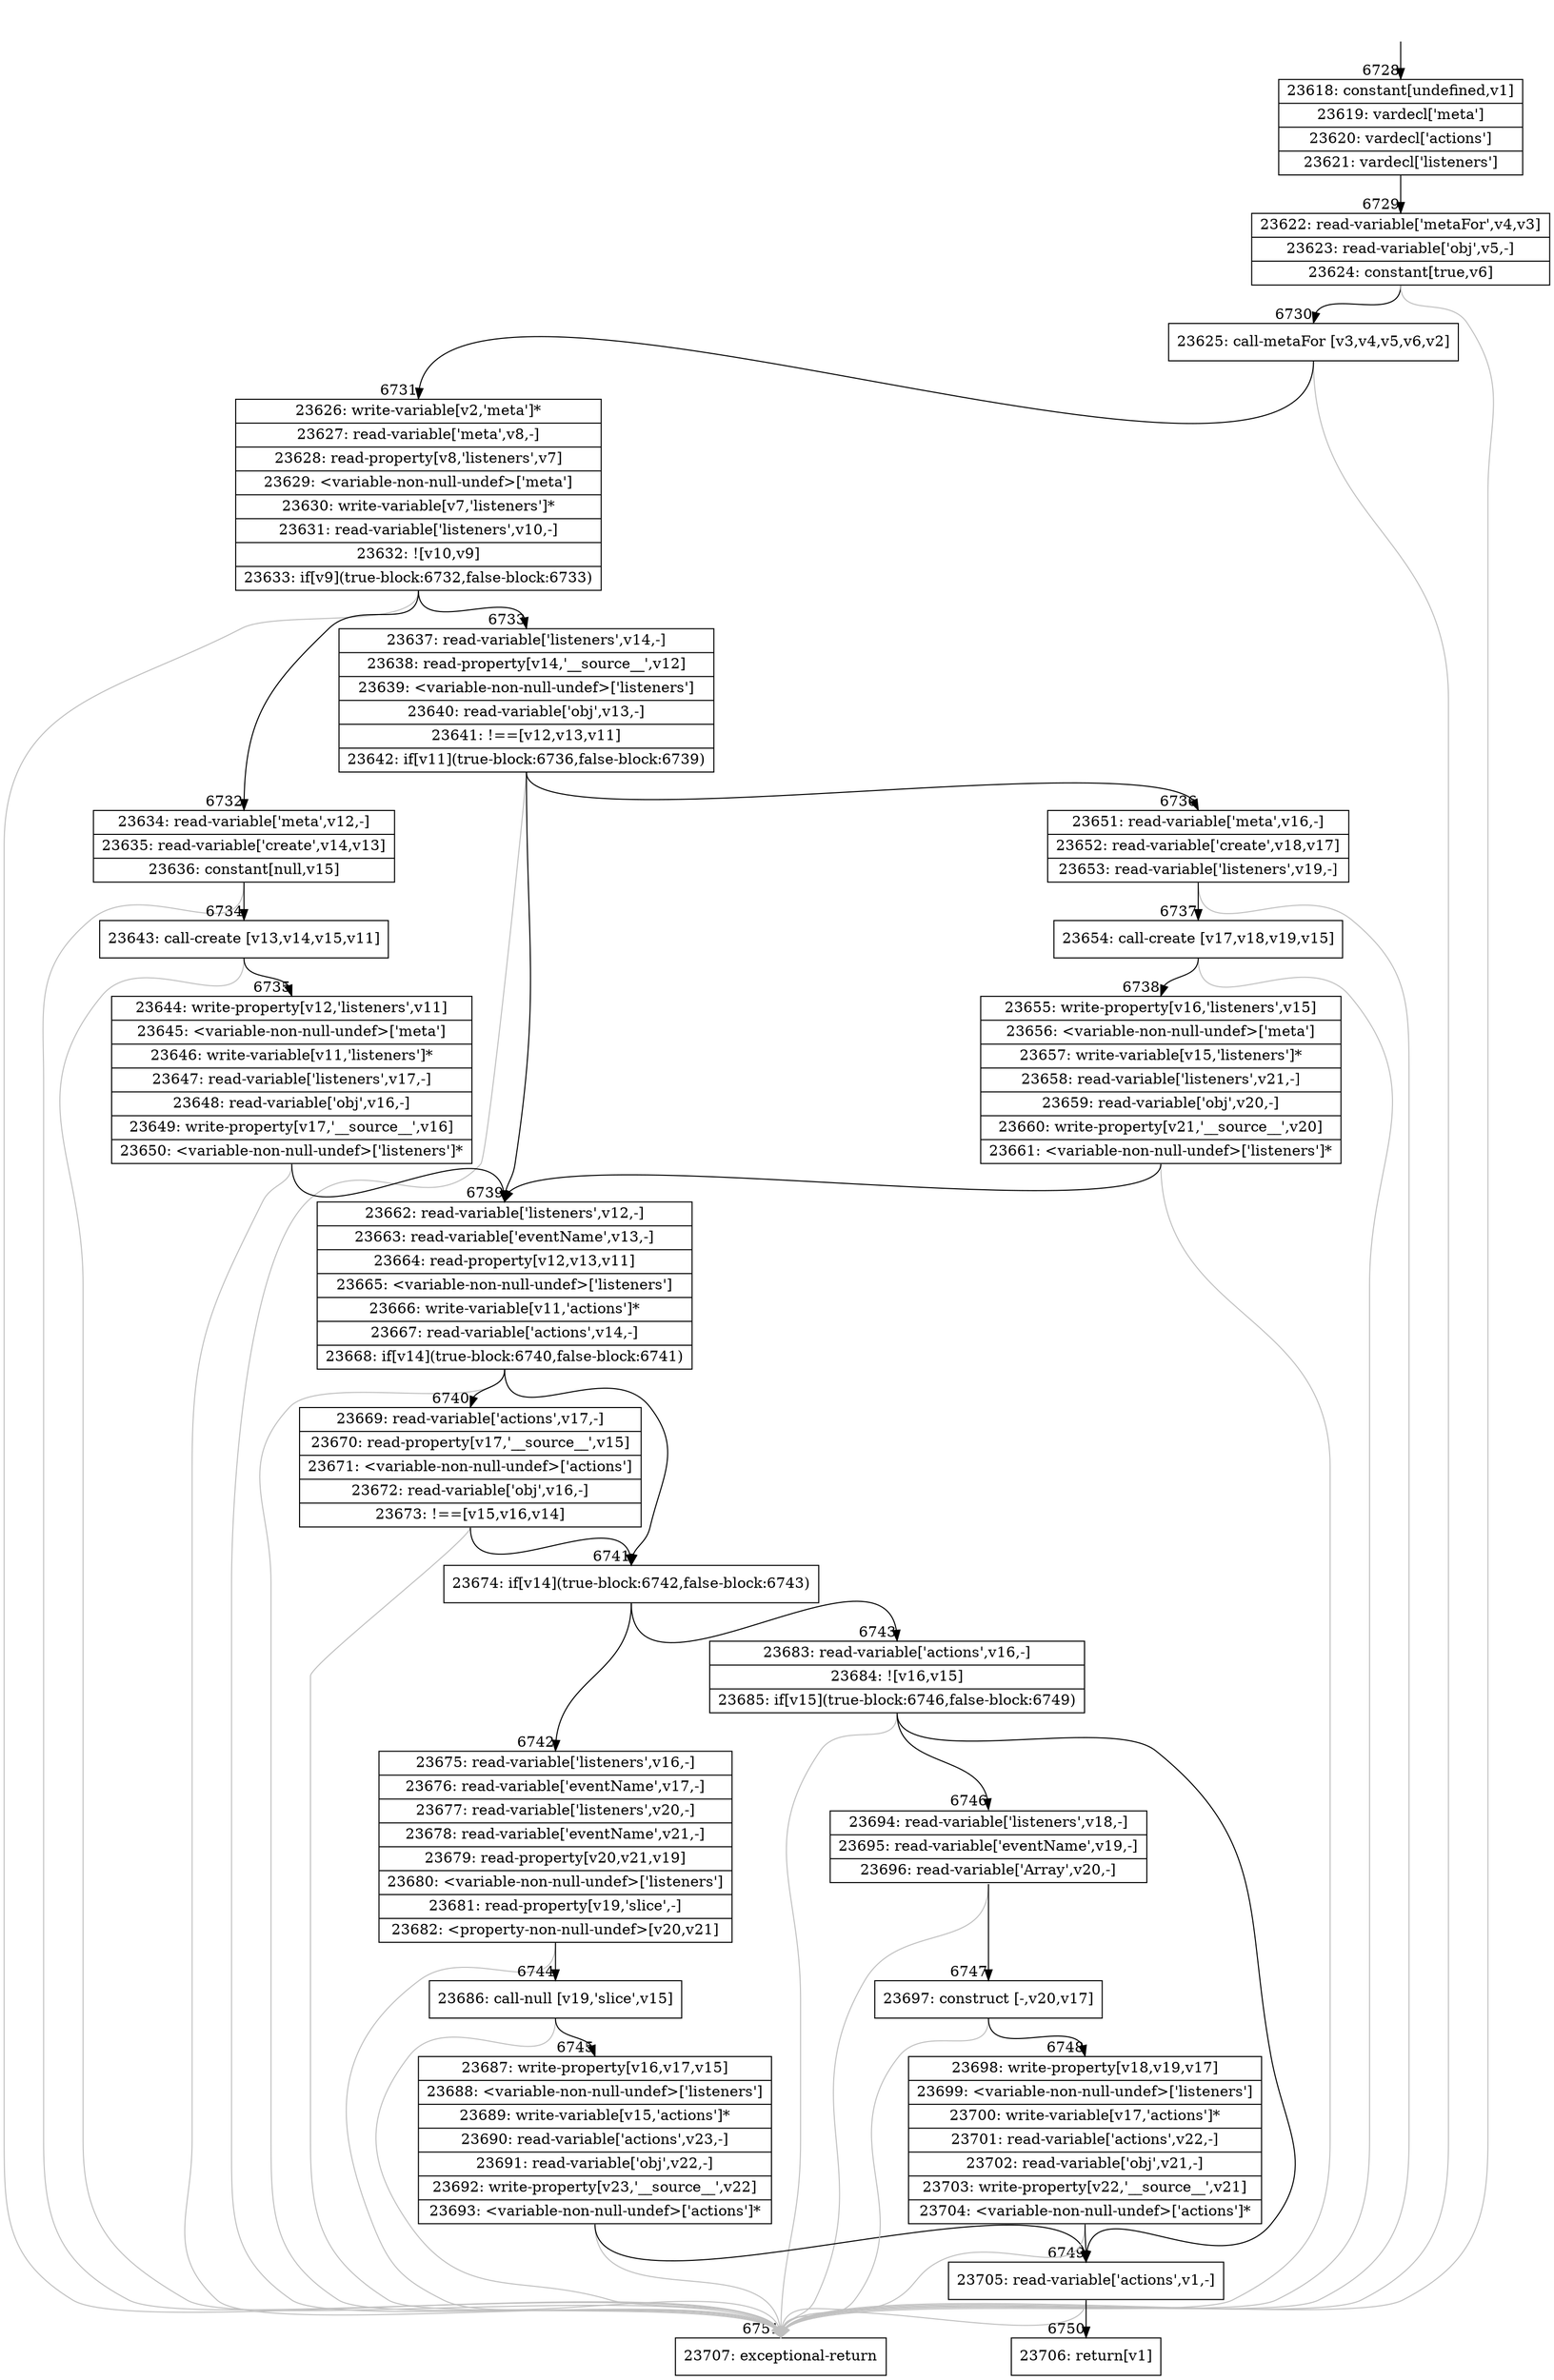 digraph {
rankdir="TD"
BB_entry558[shape=none,label=""];
BB_entry558 -> BB6728 [tailport=s, headport=n, headlabel="    6728"]
BB6728 [shape=record label="{23618: constant[undefined,v1]|23619: vardecl['meta']|23620: vardecl['actions']|23621: vardecl['listeners']}" ] 
BB6728 -> BB6729 [tailport=s, headport=n, headlabel="      6729"]
BB6729 [shape=record label="{23622: read-variable['metaFor',v4,v3]|23623: read-variable['obj',v5,-]|23624: constant[true,v6]}" ] 
BB6729 -> BB6730 [tailport=s, headport=n, headlabel="      6730"]
BB6729 -> BB6751 [tailport=s, headport=n, color=gray, headlabel="      6751"]
BB6730 [shape=record label="{23625: call-metaFor [v3,v4,v5,v6,v2]}" ] 
BB6730 -> BB6731 [tailport=s, headport=n, headlabel="      6731"]
BB6730 -> BB6751 [tailport=s, headport=n, color=gray]
BB6731 [shape=record label="{23626: write-variable[v2,'meta']*|23627: read-variable['meta',v8,-]|23628: read-property[v8,'listeners',v7]|23629: \<variable-non-null-undef\>['meta']|23630: write-variable[v7,'listeners']*|23631: read-variable['listeners',v10,-]|23632: ![v10,v9]|23633: if[v9](true-block:6732,false-block:6733)}" ] 
BB6731 -> BB6732 [tailport=s, headport=n, headlabel="      6732"]
BB6731 -> BB6733 [tailport=s, headport=n, headlabel="      6733"]
BB6731 -> BB6751 [tailport=s, headport=n, color=gray]
BB6732 [shape=record label="{23634: read-variable['meta',v12,-]|23635: read-variable['create',v14,v13]|23636: constant[null,v15]}" ] 
BB6732 -> BB6734 [tailport=s, headport=n, headlabel="      6734"]
BB6732 -> BB6751 [tailport=s, headport=n, color=gray]
BB6733 [shape=record label="{23637: read-variable['listeners',v14,-]|23638: read-property[v14,'__source__',v12]|23639: \<variable-non-null-undef\>['listeners']|23640: read-variable['obj',v13,-]|23641: !==[v12,v13,v11]|23642: if[v11](true-block:6736,false-block:6739)}" ] 
BB6733 -> BB6736 [tailport=s, headport=n, headlabel="      6736"]
BB6733 -> BB6739 [tailport=s, headport=n, headlabel="      6739"]
BB6733 -> BB6751 [tailport=s, headport=n, color=gray]
BB6734 [shape=record label="{23643: call-create [v13,v14,v15,v11]}" ] 
BB6734 -> BB6735 [tailport=s, headport=n, headlabel="      6735"]
BB6734 -> BB6751 [tailport=s, headport=n, color=gray]
BB6735 [shape=record label="{23644: write-property[v12,'listeners',v11]|23645: \<variable-non-null-undef\>['meta']|23646: write-variable[v11,'listeners']*|23647: read-variable['listeners',v17,-]|23648: read-variable['obj',v16,-]|23649: write-property[v17,'__source__',v16]|23650: \<variable-non-null-undef\>['listeners']*}" ] 
BB6735 -> BB6739 [tailport=s, headport=n]
BB6735 -> BB6751 [tailport=s, headport=n, color=gray]
BB6736 [shape=record label="{23651: read-variable['meta',v16,-]|23652: read-variable['create',v18,v17]|23653: read-variable['listeners',v19,-]}" ] 
BB6736 -> BB6737 [tailport=s, headport=n, headlabel="      6737"]
BB6736 -> BB6751 [tailport=s, headport=n, color=gray]
BB6737 [shape=record label="{23654: call-create [v17,v18,v19,v15]}" ] 
BB6737 -> BB6738 [tailport=s, headport=n, headlabel="      6738"]
BB6737 -> BB6751 [tailport=s, headport=n, color=gray]
BB6738 [shape=record label="{23655: write-property[v16,'listeners',v15]|23656: \<variable-non-null-undef\>['meta']|23657: write-variable[v15,'listeners']*|23658: read-variable['listeners',v21,-]|23659: read-variable['obj',v20,-]|23660: write-property[v21,'__source__',v20]|23661: \<variable-non-null-undef\>['listeners']*}" ] 
BB6738 -> BB6739 [tailport=s, headport=n]
BB6738 -> BB6751 [tailport=s, headport=n, color=gray]
BB6739 [shape=record label="{23662: read-variable['listeners',v12,-]|23663: read-variable['eventName',v13,-]|23664: read-property[v12,v13,v11]|23665: \<variable-non-null-undef\>['listeners']|23666: write-variable[v11,'actions']*|23667: read-variable['actions',v14,-]|23668: if[v14](true-block:6740,false-block:6741)}" ] 
BB6739 -> BB6741 [tailport=s, headport=n, headlabel="      6741"]
BB6739 -> BB6740 [tailport=s, headport=n, headlabel="      6740"]
BB6739 -> BB6751 [tailport=s, headport=n, color=gray]
BB6740 [shape=record label="{23669: read-variable['actions',v17,-]|23670: read-property[v17,'__source__',v15]|23671: \<variable-non-null-undef\>['actions']|23672: read-variable['obj',v16,-]|23673: !==[v15,v16,v14]}" ] 
BB6740 -> BB6741 [tailport=s, headport=n]
BB6740 -> BB6751 [tailport=s, headport=n, color=gray]
BB6741 [shape=record label="{23674: if[v14](true-block:6742,false-block:6743)}" ] 
BB6741 -> BB6742 [tailport=s, headport=n, headlabel="      6742"]
BB6741 -> BB6743 [tailport=s, headport=n, headlabel="      6743"]
BB6742 [shape=record label="{23675: read-variable['listeners',v16,-]|23676: read-variable['eventName',v17,-]|23677: read-variable['listeners',v20,-]|23678: read-variable['eventName',v21,-]|23679: read-property[v20,v21,v19]|23680: \<variable-non-null-undef\>['listeners']|23681: read-property[v19,'slice',-]|23682: \<property-non-null-undef\>[v20,v21]}" ] 
BB6742 -> BB6744 [tailport=s, headport=n, headlabel="      6744"]
BB6742 -> BB6751 [tailport=s, headport=n, color=gray]
BB6743 [shape=record label="{23683: read-variable['actions',v16,-]|23684: ![v16,v15]|23685: if[v15](true-block:6746,false-block:6749)}" ] 
BB6743 -> BB6746 [tailport=s, headport=n, headlabel="      6746"]
BB6743 -> BB6749 [tailport=s, headport=n, headlabel="      6749"]
BB6743 -> BB6751 [tailport=s, headport=n, color=gray]
BB6744 [shape=record label="{23686: call-null [v19,'slice',v15]}" ] 
BB6744 -> BB6745 [tailport=s, headport=n, headlabel="      6745"]
BB6744 -> BB6751 [tailport=s, headport=n, color=gray]
BB6745 [shape=record label="{23687: write-property[v16,v17,v15]|23688: \<variable-non-null-undef\>['listeners']|23689: write-variable[v15,'actions']*|23690: read-variable['actions',v23,-]|23691: read-variable['obj',v22,-]|23692: write-property[v23,'__source__',v22]|23693: \<variable-non-null-undef\>['actions']*}" ] 
BB6745 -> BB6749 [tailport=s, headport=n]
BB6745 -> BB6751 [tailport=s, headport=n, color=gray]
BB6746 [shape=record label="{23694: read-variable['listeners',v18,-]|23695: read-variable['eventName',v19,-]|23696: read-variable['Array',v20,-]}" ] 
BB6746 -> BB6747 [tailport=s, headport=n, headlabel="      6747"]
BB6746 -> BB6751 [tailport=s, headport=n, color=gray]
BB6747 [shape=record label="{23697: construct [-,v20,v17]}" ] 
BB6747 -> BB6748 [tailport=s, headport=n, headlabel="      6748"]
BB6747 -> BB6751 [tailport=s, headport=n, color=gray]
BB6748 [shape=record label="{23698: write-property[v18,v19,v17]|23699: \<variable-non-null-undef\>['listeners']|23700: write-variable[v17,'actions']*|23701: read-variable['actions',v22,-]|23702: read-variable['obj',v21,-]|23703: write-property[v22,'__source__',v21]|23704: \<variable-non-null-undef\>['actions']*}" ] 
BB6748 -> BB6749 [tailport=s, headport=n]
BB6748 -> BB6751 [tailport=s, headport=n, color=gray]
BB6749 [shape=record label="{23705: read-variable['actions',v1,-]}" ] 
BB6749 -> BB6750 [tailport=s, headport=n, headlabel="      6750"]
BB6749 -> BB6751 [tailport=s, headport=n, color=gray]
BB6750 [shape=record label="{23706: return[v1]}" ] 
BB6751 [shape=record label="{23707: exceptional-return}" ] 
//#$~ 12644
}
